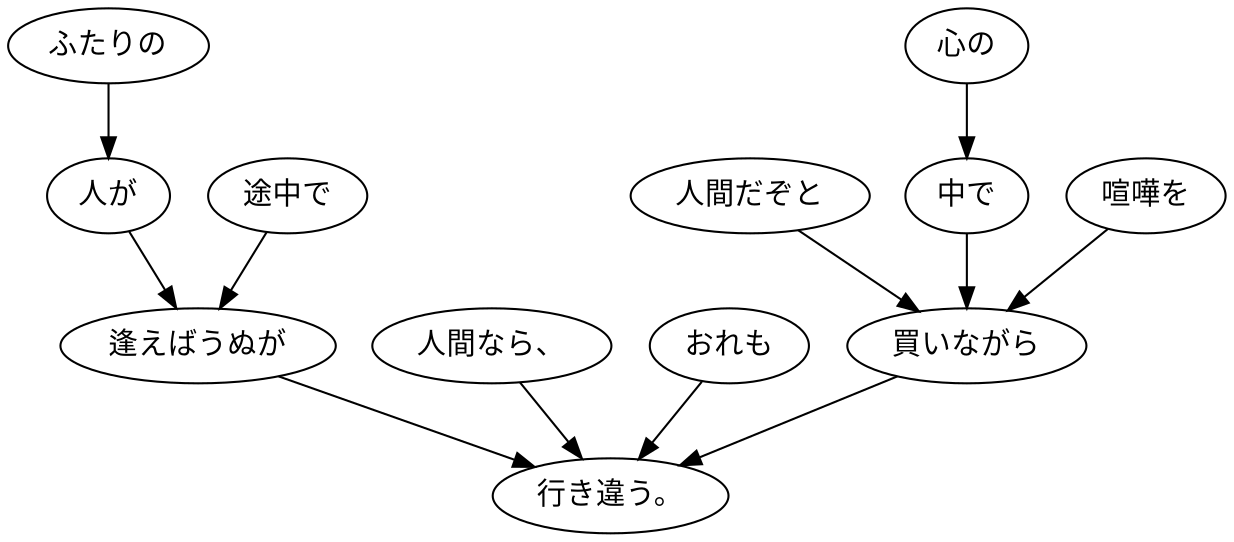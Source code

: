 digraph graph8742 {
	node0 [label="ふたりの"];
	node1 [label="人が"];
	node2 [label="途中で"];
	node3 [label="逢えばうぬが"];
	node4 [label="人間なら、"];
	node5 [label="おれも"];
	node6 [label="人間だぞと"];
	node7 [label="心の"];
	node8 [label="中で"];
	node9 [label="喧嘩を"];
	node10 [label="買いながら"];
	node11 [label="行き違う。"];
	node0 -> node1;
	node1 -> node3;
	node2 -> node3;
	node3 -> node11;
	node4 -> node11;
	node5 -> node11;
	node6 -> node10;
	node7 -> node8;
	node8 -> node10;
	node9 -> node10;
	node10 -> node11;
}
